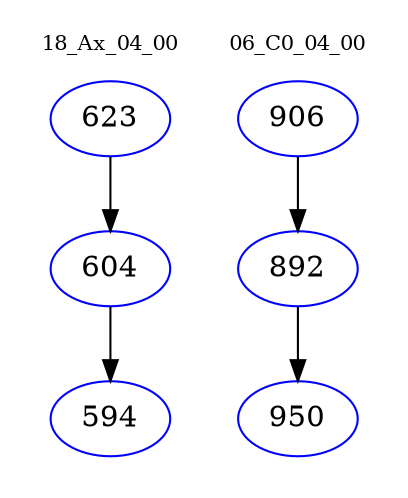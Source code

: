 digraph{
subgraph cluster_0 {
color = white
label = "18_Ax_04_00";
fontsize=10;
T0_623 [label="623", color="blue"]
T0_623 -> T0_604 [color="black"]
T0_604 [label="604", color="blue"]
T0_604 -> T0_594 [color="black"]
T0_594 [label="594", color="blue"]
}
subgraph cluster_1 {
color = white
label = "06_C0_04_00";
fontsize=10;
T1_906 [label="906", color="blue"]
T1_906 -> T1_892 [color="black"]
T1_892 [label="892", color="blue"]
T1_892 -> T1_950 [color="black"]
T1_950 [label="950", color="blue"]
}
}
